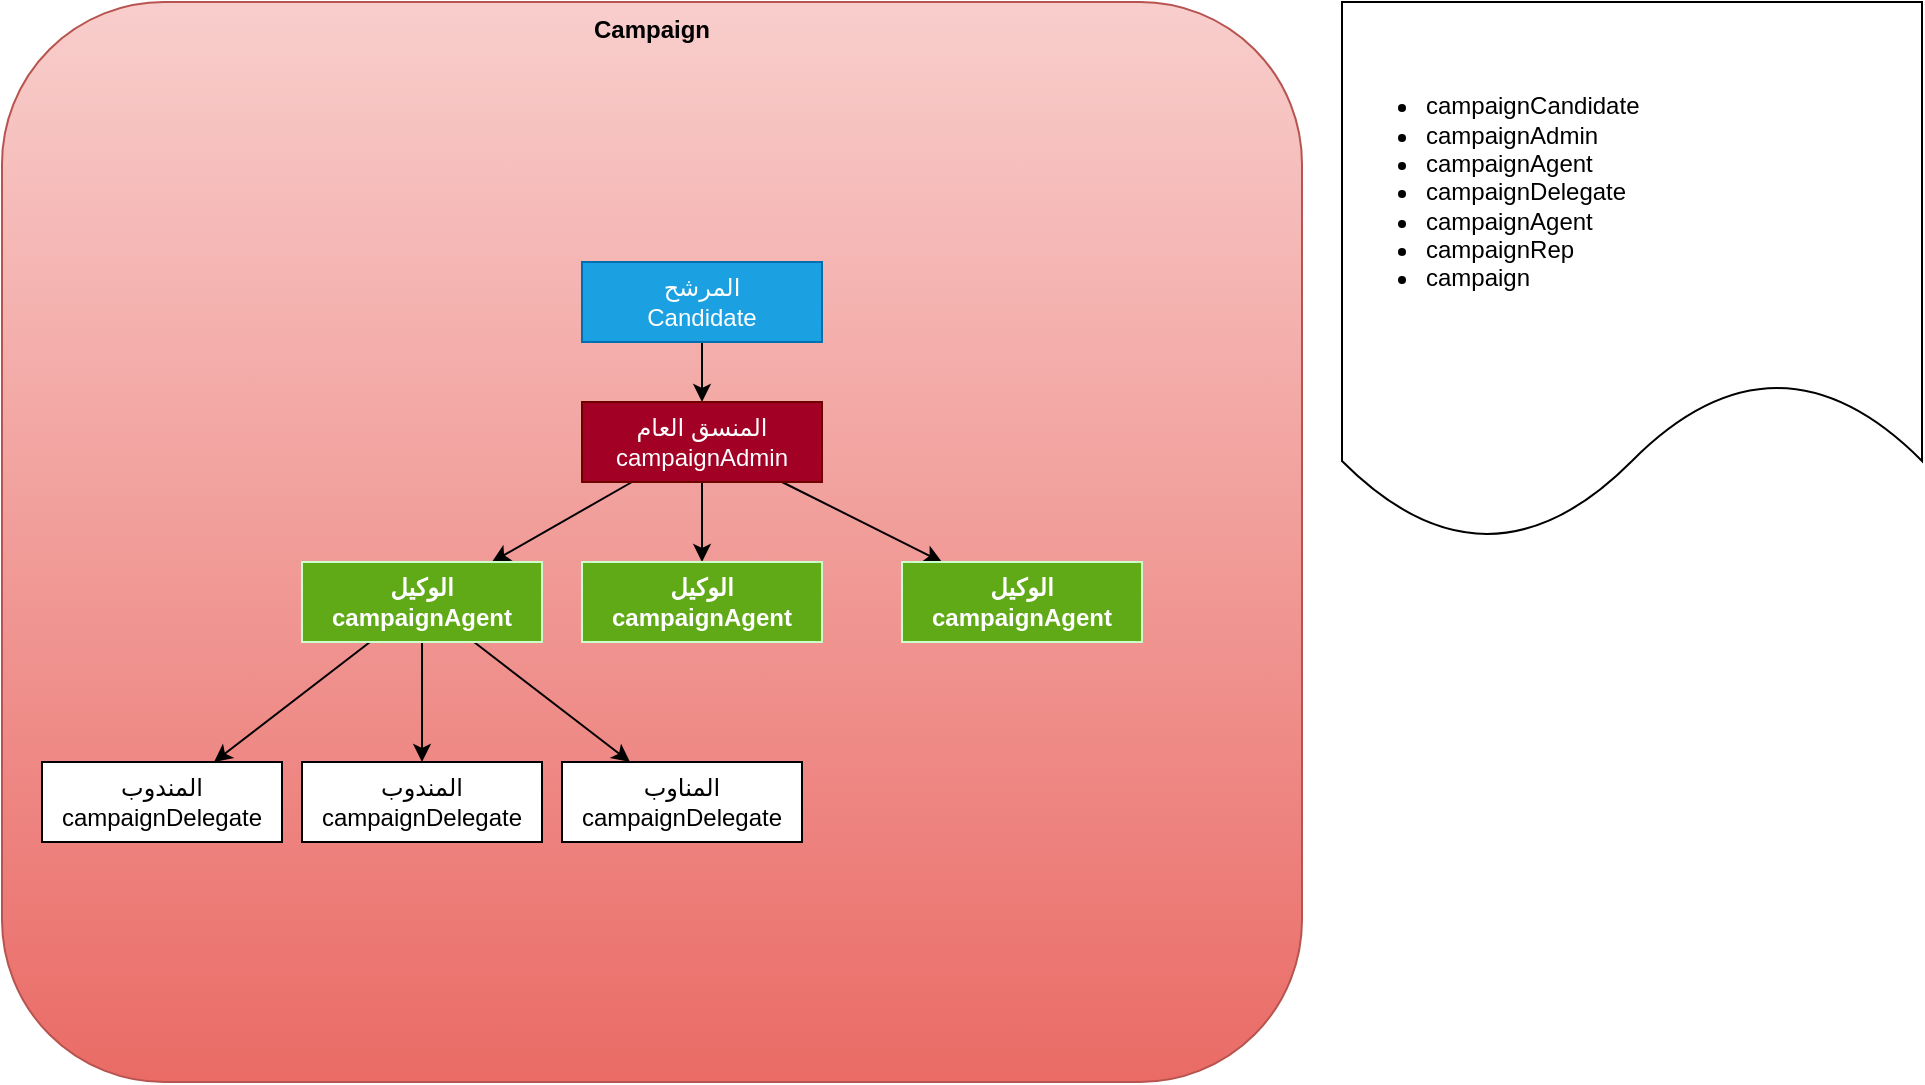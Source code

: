 <mxfile>
    <diagram id="9Tzryszt9GZ-6a8wWbes" name="Page-1">
        <mxGraphModel dx="1044" dy="701" grid="1" gridSize="10" guides="1" tooltips="1" connect="1" arrows="1" fold="1" page="1" pageScale="1" pageWidth="850" pageHeight="1100" math="0" shadow="0">
            <root>
                <mxCell id="0"/>
                <mxCell id="1" parent="0"/>
                <mxCell id="4" value="Campaign" style="rounded=1;whiteSpace=wrap;html=1;horizontal=1;verticalAlign=top;fillColor=#f8cecc;gradientColor=#ea6b66;strokeColor=#b85450;fontStyle=1;fontColor=#000000;" vertex="1" parent="1">
                    <mxGeometry x="50" y="80" width="650" height="540" as="geometry"/>
                </mxCell>
                <mxCell id="8" value="" style="edgeStyle=none;html=1;" edge="1" parent="1" source="5" target="7">
                    <mxGeometry relative="1" as="geometry"/>
                </mxCell>
                <mxCell id="5" value="المرشح&lt;br&gt;Candidate" style="rounded=0;whiteSpace=wrap;html=1;fillColor=#1ba1e2;fontColor=#ffffff;strokeColor=#006EAF;" vertex="1" parent="1">
                    <mxGeometry x="340" y="210" width="120" height="40" as="geometry"/>
                </mxCell>
                <mxCell id="12" value="" style="edgeStyle=none;html=1;" edge="1" parent="1" source="7" target="11">
                    <mxGeometry relative="1" as="geometry"/>
                </mxCell>
                <mxCell id="16" value="" style="edgeStyle=none;html=1;" edge="1" parent="1" source="7" target="13">
                    <mxGeometry relative="1" as="geometry"/>
                </mxCell>
                <mxCell id="17" style="edgeStyle=none;html=1;" edge="1" parent="1" source="7" target="14">
                    <mxGeometry relative="1" as="geometry"/>
                </mxCell>
                <mxCell id="7" value="المنسق العام&lt;br&gt;campaignAdmin" style="rounded=0;whiteSpace=wrap;html=1;fillColor=#a20025;fontColor=#ffffff;strokeColor=#6F0000;" vertex="1" parent="1">
                    <mxGeometry x="340" y="280" width="120" height="40" as="geometry"/>
                </mxCell>
                <mxCell id="21" value="" style="edgeStyle=none;html=1;" edge="1" parent="1" source="11" target="19">
                    <mxGeometry relative="1" as="geometry"/>
                </mxCell>
                <mxCell id="22" style="edgeStyle=none;html=1;" edge="1" parent="1" source="11" target="18">
                    <mxGeometry relative="1" as="geometry"/>
                </mxCell>
                <mxCell id="23" style="edgeStyle=none;html=1;" edge="1" parent="1" source="11" target="20">
                    <mxGeometry relative="1" as="geometry"/>
                </mxCell>
                <mxCell id="11" value="الوكيل&lt;br&gt;campaignAgent" style="rounded=0;whiteSpace=wrap;html=1;fontStyle=1;fontColor=#ffffff;fillColor=#60a917;strokeColor=#CCFFCC;" vertex="1" parent="1">
                    <mxGeometry x="200" y="360" width="120" height="40" as="geometry"/>
                </mxCell>
                <mxCell id="13" value="الوكيل&lt;br&gt;campaignAgent" style="rounded=0;whiteSpace=wrap;html=1;fontStyle=1;fontColor=#ffffff;fillColor=#60a917;strokeColor=#CCFFCC;" vertex="1" parent="1">
                    <mxGeometry x="340" y="360" width="120" height="40" as="geometry"/>
                </mxCell>
                <mxCell id="14" value="الوكيل&lt;br&gt;campaignAgent" style="rounded=0;whiteSpace=wrap;html=1;fillColor=#60a917;fontColor=#ffffff;strokeColor=#CCFFCC;fontStyle=1" vertex="1" parent="1">
                    <mxGeometry x="500" y="360" width="120" height="40" as="geometry"/>
                </mxCell>
                <mxCell id="18" value="المندوب&lt;br&gt;campaignDelegate" style="rounded=0;whiteSpace=wrap;html=1;" vertex="1" parent="1">
                    <mxGeometry x="70" y="460" width="120" height="40" as="geometry"/>
                </mxCell>
                <mxCell id="19" value="المندوب&lt;br&gt;campaignDelegate" style="rounded=0;whiteSpace=wrap;html=1;" vertex="1" parent="1">
                    <mxGeometry x="200" y="460" width="120" height="40" as="geometry"/>
                </mxCell>
                <mxCell id="20" value="المناوب&lt;br&gt;campaignDelegate" style="rounded=0;whiteSpace=wrap;html=1;" vertex="1" parent="1">
                    <mxGeometry x="330" y="460" width="120" height="40" as="geometry"/>
                </mxCell>
                <mxCell id="24" value="&lt;ul&gt;&lt;li&gt;campaignCandidate&lt;/li&gt;&lt;li&gt;campaignAdmin&lt;/li&gt;&lt;li&gt;campaignAgent&lt;/li&gt;&lt;li&gt;campaignDelegate&lt;/li&gt;&lt;li&gt;campaignAgent&lt;/li&gt;&lt;li&gt;campaignRep&lt;/li&gt;&lt;li&gt;campaign&lt;/li&gt;&lt;/ul&gt;" style="shape=document;whiteSpace=wrap;html=1;boundedLbl=1;align=left;" vertex="1" parent="1">
                    <mxGeometry x="720" y="80" width="290" height="270" as="geometry"/>
                </mxCell>
            </root>
        </mxGraphModel>
    </diagram>
</mxfile>